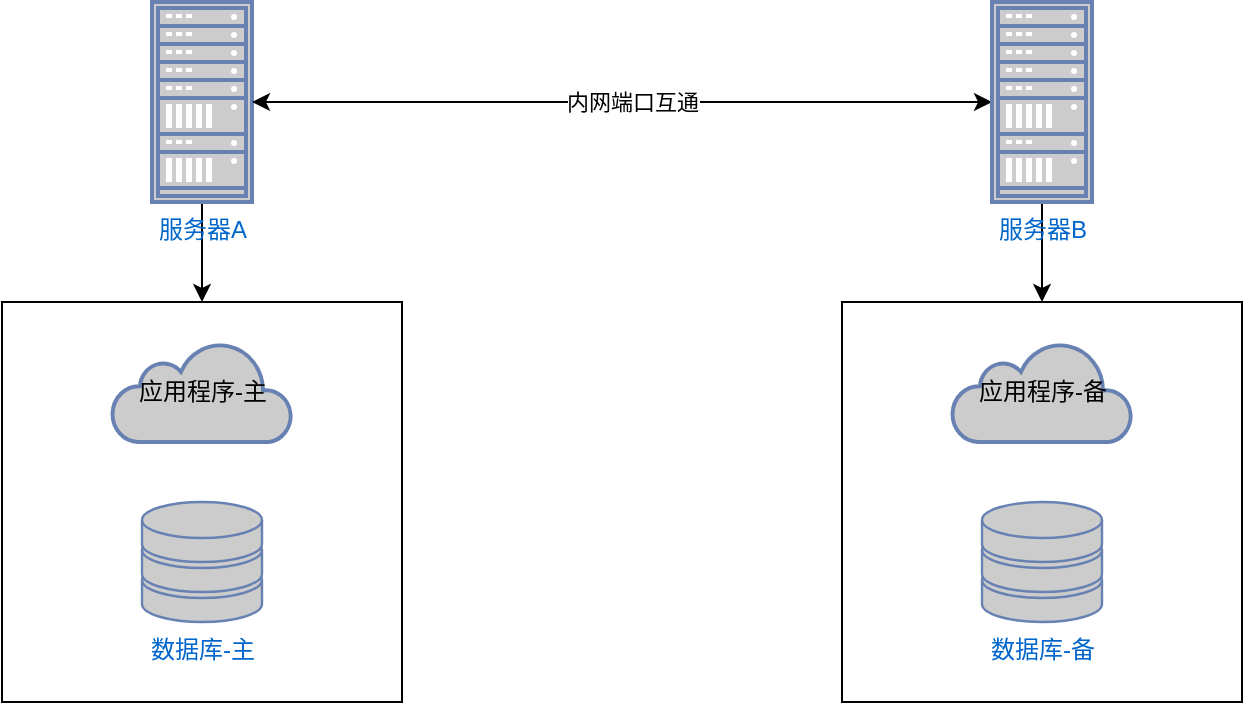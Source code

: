 <mxfile version="14.2.9" type="github">
  <diagram id="hRr0t8NNIknqq6meK8ZH" name="第 1 页">
    <mxGraphModel dx="1422" dy="762" grid="1" gridSize="10" guides="1" tooltips="1" connect="1" arrows="1" fold="1" page="1" pageScale="1" pageWidth="827" pageHeight="1169" math="0" shadow="0">
      <root>
        <mxCell id="0" />
        <mxCell id="1" parent="0" />
        <mxCell id="j9LlFNh9uAXtFJE98m8C-3" style="edgeStyle=orthogonalEdgeStyle;rounded=0;orthogonalLoop=1;jettySize=auto;html=1;entryX=0;entryY=0.5;entryDx=0;entryDy=0;entryPerimeter=0;" edge="1" parent="1" source="j9LlFNh9uAXtFJE98m8C-1" target="j9LlFNh9uAXtFJE98m8C-2">
          <mxGeometry relative="1" as="geometry" />
        </mxCell>
        <mxCell id="j9LlFNh9uAXtFJE98m8C-11" style="edgeStyle=orthogonalEdgeStyle;rounded=0;orthogonalLoop=1;jettySize=auto;html=1;entryX=0.5;entryY=0;entryDx=0;entryDy=0;fontColor=#000000;" edge="1" parent="1" source="j9LlFNh9uAXtFJE98m8C-1" target="j9LlFNh9uAXtFJE98m8C-6">
          <mxGeometry relative="1" as="geometry" />
        </mxCell>
        <mxCell id="j9LlFNh9uAXtFJE98m8C-1" value="服务器A" style="fontColor=#0066CC;verticalAlign=top;verticalLabelPosition=bottom;labelPosition=center;align=center;html=1;outlineConnect=0;fillColor=#CCCCCC;strokeColor=#6881B3;gradientColor=none;gradientDirection=north;strokeWidth=2;shape=mxgraph.networks.rack;" vertex="1" parent="1">
          <mxGeometry x="130" y="140" width="50" height="100" as="geometry" />
        </mxCell>
        <mxCell id="j9LlFNh9uAXtFJE98m8C-4" style="edgeStyle=orthogonalEdgeStyle;rounded=0;orthogonalLoop=1;jettySize=auto;html=1;entryX=1;entryY=0.5;entryDx=0;entryDy=0;entryPerimeter=0;" edge="1" parent="1" source="j9LlFNh9uAXtFJE98m8C-2" target="j9LlFNh9uAXtFJE98m8C-1">
          <mxGeometry relative="1" as="geometry" />
        </mxCell>
        <mxCell id="j9LlFNh9uAXtFJE98m8C-5" value="内网端口互通" style="edgeLabel;html=1;align=center;verticalAlign=middle;resizable=0;points=[];" vertex="1" connectable="0" parent="j9LlFNh9uAXtFJE98m8C-4">
          <mxGeometry x="-0.124" y="2" relative="1" as="geometry">
            <mxPoint x="-18" y="-2" as="offset" />
          </mxGeometry>
        </mxCell>
        <mxCell id="j9LlFNh9uAXtFJE98m8C-12" style="edgeStyle=orthogonalEdgeStyle;rounded=0;orthogonalLoop=1;jettySize=auto;html=1;entryX=0.5;entryY=0;entryDx=0;entryDy=0;fontColor=#000000;" edge="1" parent="1" source="j9LlFNh9uAXtFJE98m8C-2" target="j9LlFNh9uAXtFJE98m8C-7">
          <mxGeometry relative="1" as="geometry" />
        </mxCell>
        <mxCell id="j9LlFNh9uAXtFJE98m8C-2" value="服务器B" style="fontColor=#0066CC;verticalAlign=top;verticalLabelPosition=bottom;labelPosition=center;align=center;html=1;outlineConnect=0;fillColor=#CCCCCC;strokeColor=#6881B3;gradientColor=none;gradientDirection=north;strokeWidth=2;shape=mxgraph.networks.rack;" vertex="1" parent="1">
          <mxGeometry x="550" y="140" width="50" height="100" as="geometry" />
        </mxCell>
        <mxCell id="j9LlFNh9uAXtFJE98m8C-6" value="" style="whiteSpace=wrap;html=1;aspect=fixed;" vertex="1" parent="1">
          <mxGeometry x="55" y="290" width="200" height="200" as="geometry" />
        </mxCell>
        <mxCell id="j9LlFNh9uAXtFJE98m8C-7" value="" style="whiteSpace=wrap;html=1;aspect=fixed;" vertex="1" parent="1">
          <mxGeometry x="475" y="290" width="200" height="200" as="geometry" />
        </mxCell>
        <mxCell id="j9LlFNh9uAXtFJE98m8C-9" value="应用程序-主" style="html=1;outlineConnect=0;fillColor=#CCCCCC;strokeColor=#6881B3;gradientColor=none;gradientDirection=north;strokeWidth=2;shape=mxgraph.networks.cloud;" vertex="1" parent="1">
          <mxGeometry x="110" y="310" width="90" height="50" as="geometry" />
        </mxCell>
        <mxCell id="j9LlFNh9uAXtFJE98m8C-10" value="数据库-主" style="fontColor=#0066CC;verticalAlign=top;verticalLabelPosition=bottom;labelPosition=center;align=center;html=1;outlineConnect=0;fillColor=#CCCCCC;strokeColor=#6881B3;gradientColor=none;gradientDirection=north;strokeWidth=2;shape=mxgraph.networks.storage;" vertex="1" parent="1">
          <mxGeometry x="125" y="390" width="60" height="60" as="geometry" />
        </mxCell>
        <mxCell id="j9LlFNh9uAXtFJE98m8C-13" value="应用程序-备" style="html=1;outlineConnect=0;fillColor=#CCCCCC;strokeColor=#6881B3;gradientColor=none;gradientDirection=north;strokeWidth=2;shape=mxgraph.networks.cloud;" vertex="1" parent="1">
          <mxGeometry x="530" y="310" width="90" height="50" as="geometry" />
        </mxCell>
        <mxCell id="j9LlFNh9uAXtFJE98m8C-14" value="数据库-备" style="fontColor=#0066CC;verticalAlign=top;verticalLabelPosition=bottom;labelPosition=center;align=center;html=1;outlineConnect=0;fillColor=#CCCCCC;strokeColor=#6881B3;gradientColor=none;gradientDirection=north;strokeWidth=2;shape=mxgraph.networks.storage;" vertex="1" parent="1">
          <mxGeometry x="545" y="390" width="60" height="60" as="geometry" />
        </mxCell>
      </root>
    </mxGraphModel>
  </diagram>
</mxfile>

